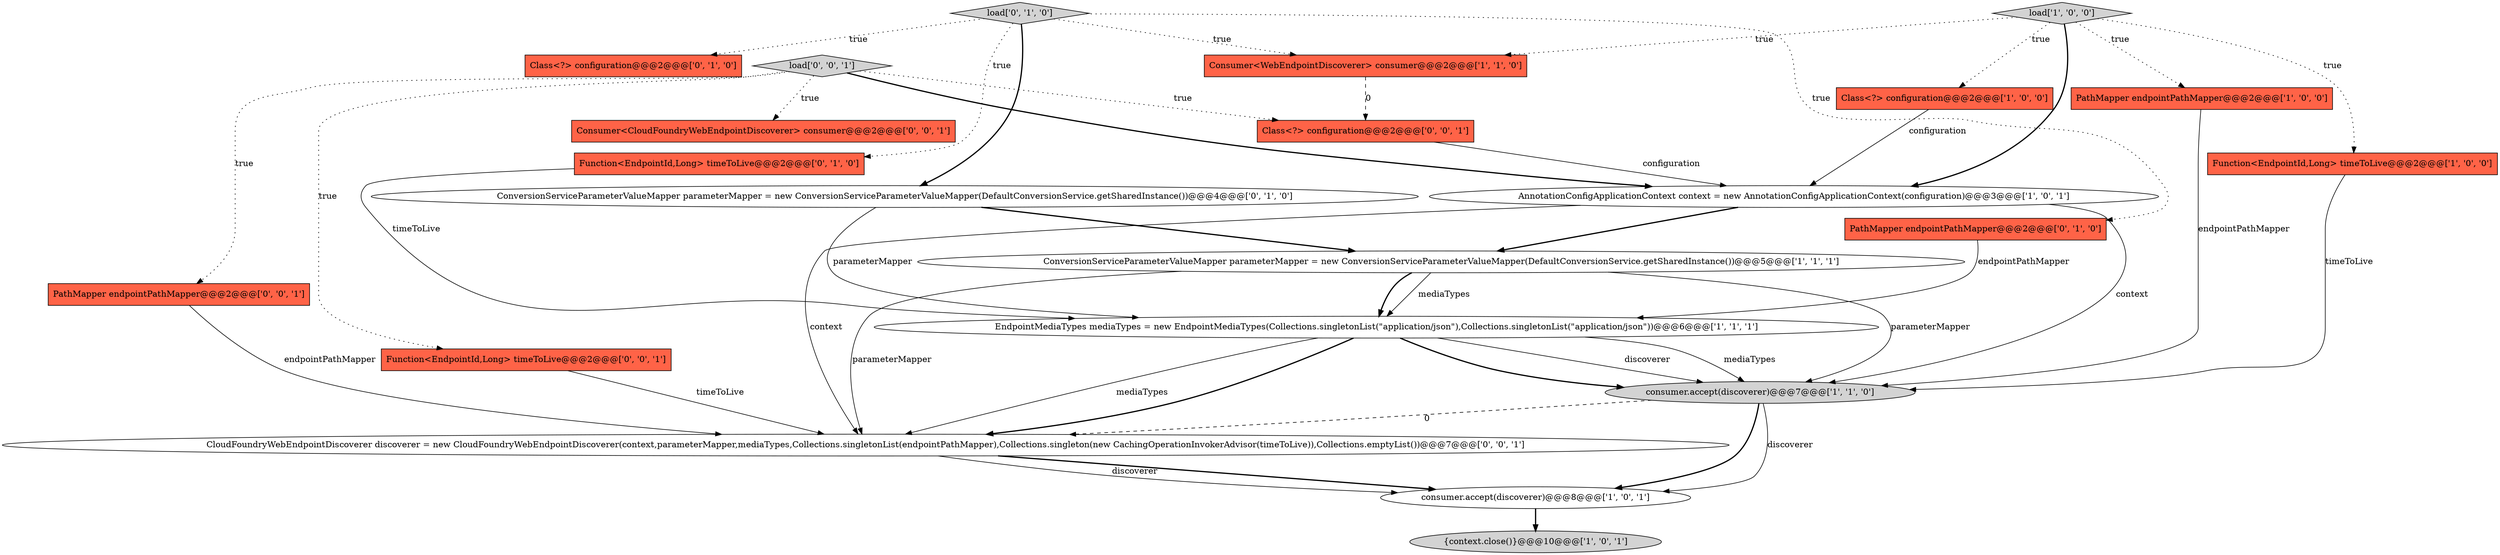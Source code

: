 digraph {
20 [style = filled, label = "load['0', '0', '1']", fillcolor = lightgray, shape = diamond image = "AAA0AAABBB3BBB"];
13 [style = filled, label = "load['0', '1', '0']", fillcolor = lightgray, shape = diamond image = "AAA0AAABBB2BBB"];
0 [style = filled, label = "{context.close()}@@@10@@@['1', '0', '1']", fillcolor = lightgray, shape = ellipse image = "AAA0AAABBB1BBB"];
10 [style = filled, label = "ConversionServiceParameterValueMapper parameterMapper = new ConversionServiceParameterValueMapper(DefaultConversionService.getSharedInstance())@@@5@@@['1', '1', '1']", fillcolor = white, shape = ellipse image = "AAA0AAABBB1BBB"];
1 [style = filled, label = "EndpointMediaTypes mediaTypes = new EndpointMediaTypes(Collections.singletonList(\"application/json\"),Collections.singletonList(\"application/json\"))@@@6@@@['1', '1', '1']", fillcolor = white, shape = ellipse image = "AAA0AAABBB1BBB"];
21 [style = filled, label = "Class<?> configuration@@@2@@@['0', '0', '1']", fillcolor = tomato, shape = box image = "AAA0AAABBB3BBB"];
4 [style = filled, label = "PathMapper endpointPathMapper@@@2@@@['1', '0', '0']", fillcolor = tomato, shape = box image = "AAA0AAABBB1BBB"];
11 [style = filled, label = "PathMapper endpointPathMapper@@@2@@@['0', '1', '0']", fillcolor = tomato, shape = box image = "AAA0AAABBB2BBB"];
17 [style = filled, label = "PathMapper endpointPathMapper@@@2@@@['0', '0', '1']", fillcolor = tomato, shape = box image = "AAA0AAABBB3BBB"];
18 [style = filled, label = "Function<EndpointId,Long> timeToLive@@@2@@@['0', '0', '1']", fillcolor = tomato, shape = box image = "AAA0AAABBB3BBB"];
5 [style = filled, label = "consumer.accept(discoverer)@@@8@@@['1', '0', '1']", fillcolor = white, shape = ellipse image = "AAA0AAABBB1BBB"];
19 [style = filled, label = "CloudFoundryWebEndpointDiscoverer discoverer = new CloudFoundryWebEndpointDiscoverer(context,parameterMapper,mediaTypes,Collections.singletonList(endpointPathMapper),Collections.singleton(new CachingOperationInvokerAdvisor(timeToLive)),Collections.emptyList())@@@7@@@['0', '0', '1']", fillcolor = white, shape = ellipse image = "AAA0AAABBB3BBB"];
2 [style = filled, label = "Function<EndpointId,Long> timeToLive@@@2@@@['1', '0', '0']", fillcolor = tomato, shape = box image = "AAA0AAABBB1BBB"];
6 [style = filled, label = "Class<?> configuration@@@2@@@['1', '0', '0']", fillcolor = tomato, shape = box image = "AAA0AAABBB1BBB"];
9 [style = filled, label = "Consumer<WebEndpointDiscoverer> consumer@@@2@@@['1', '1', '0']", fillcolor = tomato, shape = box image = "AAA0AAABBB1BBB"];
12 [style = filled, label = "ConversionServiceParameterValueMapper parameterMapper = new ConversionServiceParameterValueMapper(DefaultConversionService.getSharedInstance())@@@4@@@['0', '1', '0']", fillcolor = white, shape = ellipse image = "AAA0AAABBB2BBB"];
15 [style = filled, label = "Class<?> configuration@@@2@@@['0', '1', '0']", fillcolor = tomato, shape = box image = "AAA0AAABBB2BBB"];
8 [style = filled, label = "consumer.accept(discoverer)@@@7@@@['1', '1', '0']", fillcolor = lightgray, shape = ellipse image = "AAA0AAABBB1BBB"];
7 [style = filled, label = "AnnotationConfigApplicationContext context = new AnnotationConfigApplicationContext(configuration)@@@3@@@['1', '0', '1']", fillcolor = white, shape = ellipse image = "AAA0AAABBB1BBB"];
16 [style = filled, label = "Consumer<CloudFoundryWebEndpointDiscoverer> consumer@@@2@@@['0', '0', '1']", fillcolor = tomato, shape = box image = "AAA0AAABBB3BBB"];
3 [style = filled, label = "load['1', '0', '0']", fillcolor = lightgray, shape = diamond image = "AAA0AAABBB1BBB"];
14 [style = filled, label = "Function<EndpointId,Long> timeToLive@@@2@@@['0', '1', '0']", fillcolor = tomato, shape = box image = "AAA0AAABBB2BBB"];
8->19 [style = dashed, label="0"];
8->5 [style = solid, label="discoverer"];
1->8 [style = bold, label=""];
7->19 [style = solid, label="context"];
7->10 [style = bold, label=""];
1->8 [style = solid, label="discoverer"];
20->17 [style = dotted, label="true"];
1->19 [style = solid, label="mediaTypes"];
7->8 [style = solid, label="context"];
10->8 [style = solid, label="parameterMapper"];
3->4 [style = dotted, label="true"];
17->19 [style = solid, label="endpointPathMapper"];
20->21 [style = dotted, label="true"];
3->9 [style = dotted, label="true"];
3->6 [style = dotted, label="true"];
20->16 [style = dotted, label="true"];
12->1 [style = solid, label="parameterMapper"];
18->19 [style = solid, label="timeToLive"];
19->5 [style = bold, label=""];
6->7 [style = solid, label="configuration"];
12->10 [style = bold, label=""];
13->12 [style = bold, label=""];
8->5 [style = bold, label=""];
5->0 [style = bold, label=""];
3->7 [style = bold, label=""];
9->21 [style = dashed, label="0"];
10->1 [style = solid, label="mediaTypes"];
21->7 [style = solid, label="configuration"];
1->8 [style = solid, label="mediaTypes"];
20->18 [style = dotted, label="true"];
2->8 [style = solid, label="timeToLive"];
13->11 [style = dotted, label="true"];
10->19 [style = solid, label="parameterMapper"];
19->5 [style = solid, label="discoverer"];
14->1 [style = solid, label="timeToLive"];
13->15 [style = dotted, label="true"];
20->7 [style = bold, label=""];
1->19 [style = bold, label=""];
10->1 [style = bold, label=""];
13->14 [style = dotted, label="true"];
11->1 [style = solid, label="endpointPathMapper"];
3->2 [style = dotted, label="true"];
4->8 [style = solid, label="endpointPathMapper"];
13->9 [style = dotted, label="true"];
}
